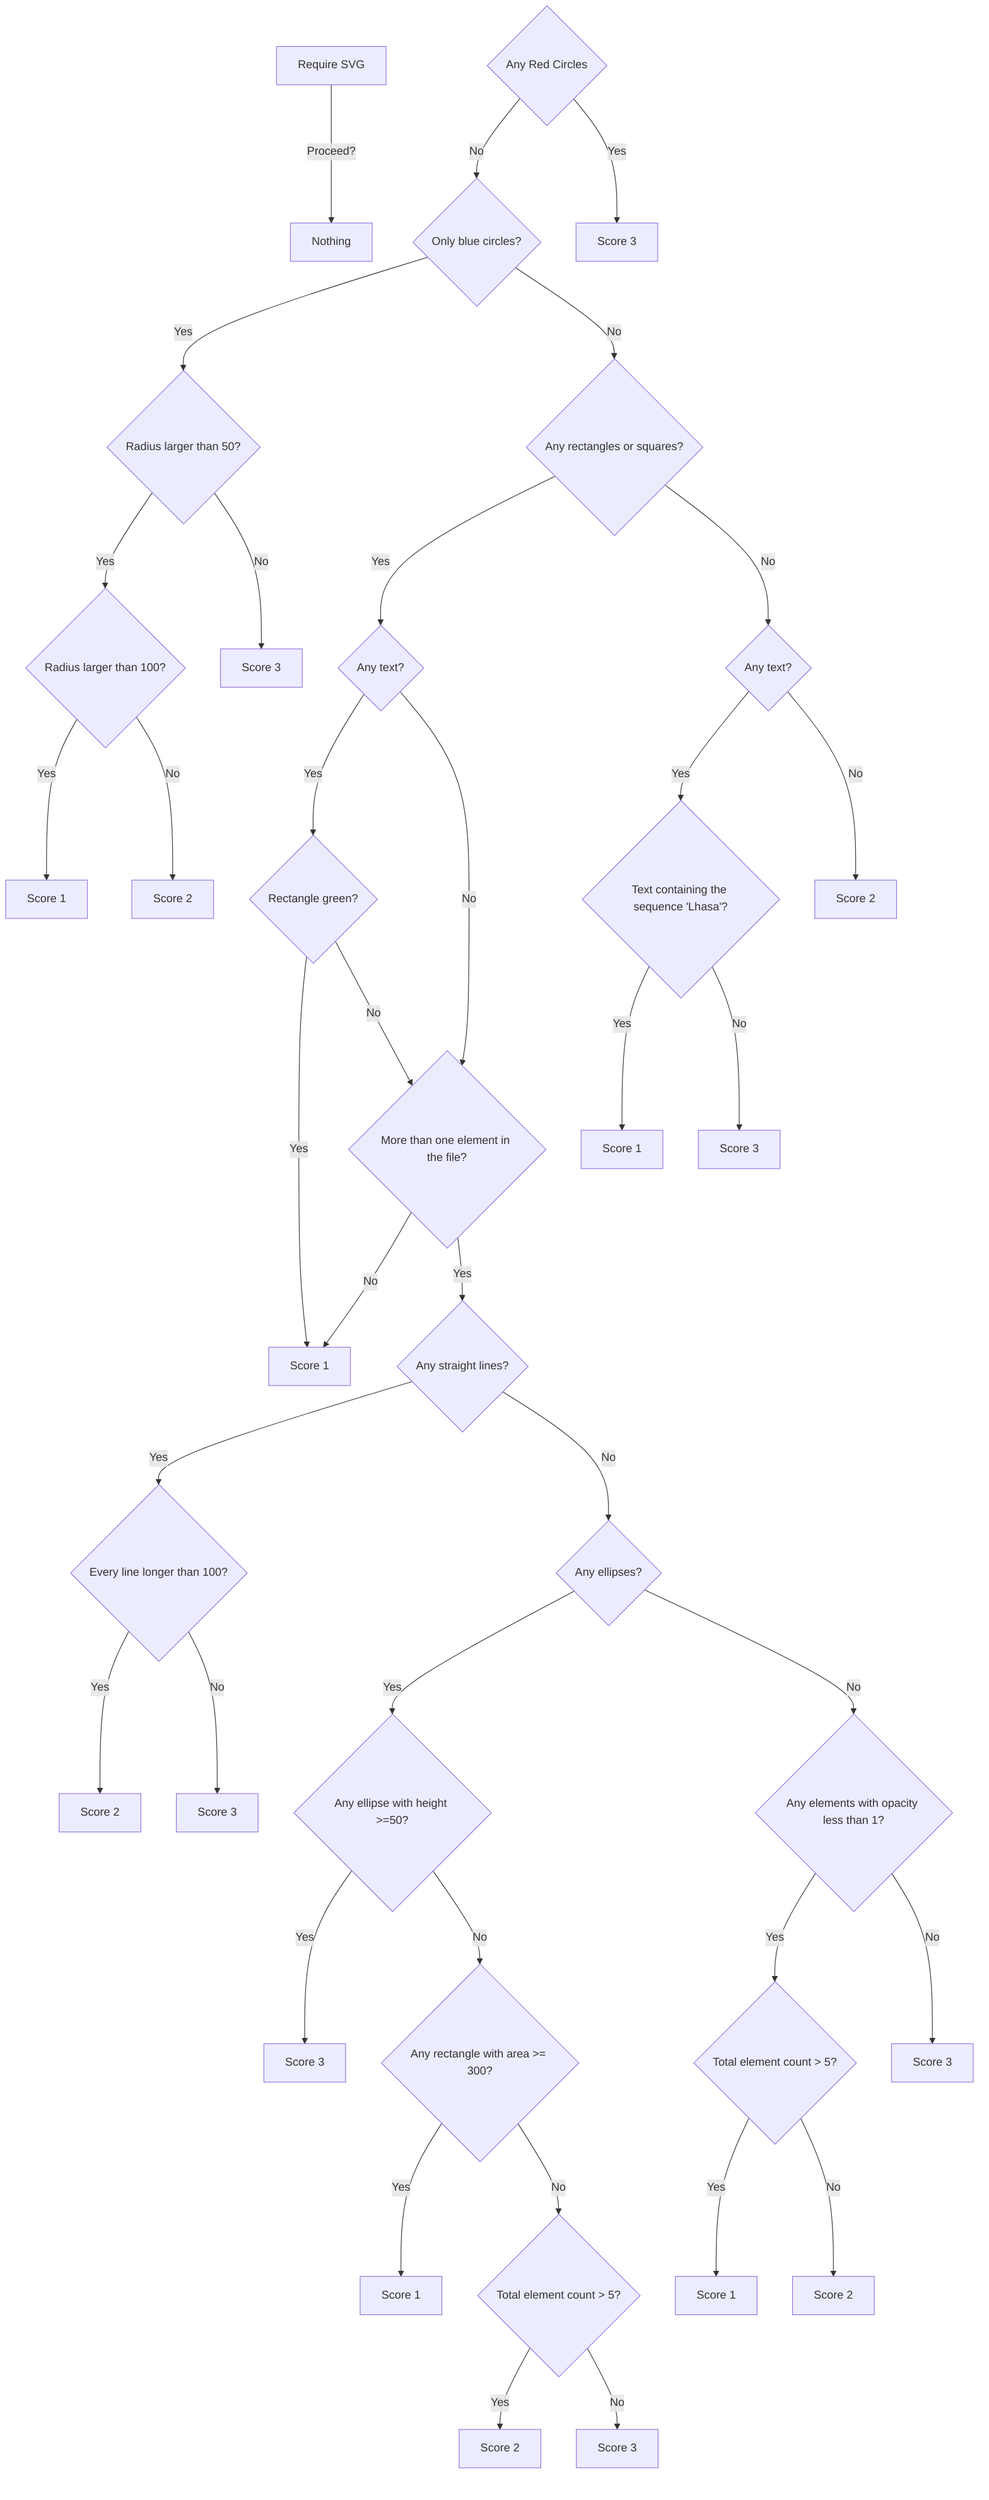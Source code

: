 flowchart TD
INPUT[Require SVG] --> |Proceed?| DEBUG
DEBUG[Nothing]
Q1{Any Red Circles}
Q1 --> |No| Q2
Q1 --> |Yes| O3a
Q2{Only blue circles?}
Q2 --> |Yes| Q3
Q2 --> |No| Q4
Q3{Radius larger than 50?}
Q3 --> |Yes| Q5
Q3 --> |No | O3b
Q4{Any rectangles or squares?}
Q4 --> |Yes| Q6
Q4 --> |No| Q7
Q5{Radius larger than 100?}
Q5 --> |Yes| O1c
Q5 --> |No| O2c
Q6{Any text?}
Q6 --> |Yes| Q8
Q6 --> |No | Q10
Q7{Any text?}
Q7 --> |Yes| Q9
Q7 --> |No | O2d
Q8{Rectangle green?}
Q8 --> |Yes| O1e
Q8 --> |No| Q10
Q9{Text containing the sequence 'Lhasa'?}
Q9 --> |Yes| O1f
Q9 --> |No| O3f
Q10{More than one element in the file?}
Q10 --> |No| O1e
Q10 --> |Yes| Q11
Q11{Any straight lines?}
Q11 --> |Yes| Q12
Q11 --> |No| Q13
Q12{Every line longer than 100?}
Q12 --> |Yes| O2g
Q12 --> |No| O3g
Q13{Any ellipses?}
Q13 --> |Yes| Q14
Q13 --> |No| Q15
Q14{Any ellipse with height >=50?}
Q14 --> |Yes| O3h
Q14 --> |No| Q16
Q15{Any elements with opacity less than 1?}
Q15 --> |Yes| Q17
Q15 --> |No| O3i
Q16{Any rectangle with area >= 300?}
Q16 --> |Yes| O1j
Q16 --> |No| Q18
Q17{Total element count > 5?}
Q17 --> |Yes| O1k
Q17 --> |No| O2k
Q18{Total element count > 5?}
Q18 --> |Yes| O2l
Q18 --> |No| O3l
O3a[Score 3]
O3b[Score 3]
O1c[Score 1]
O2c[Score 2]
O2d[Score 2]
O1e[Score 1]
O1f[Score 1]
O3f[Score 3]
O2g[Score 2]
O3g[Score 3]
O3h[Score 3]
O3i[Score 3]
O1j[Score 1]
O1k[Score 1]
O2k[Score 2]
O2l[Score 2]
O3l[Score 3]